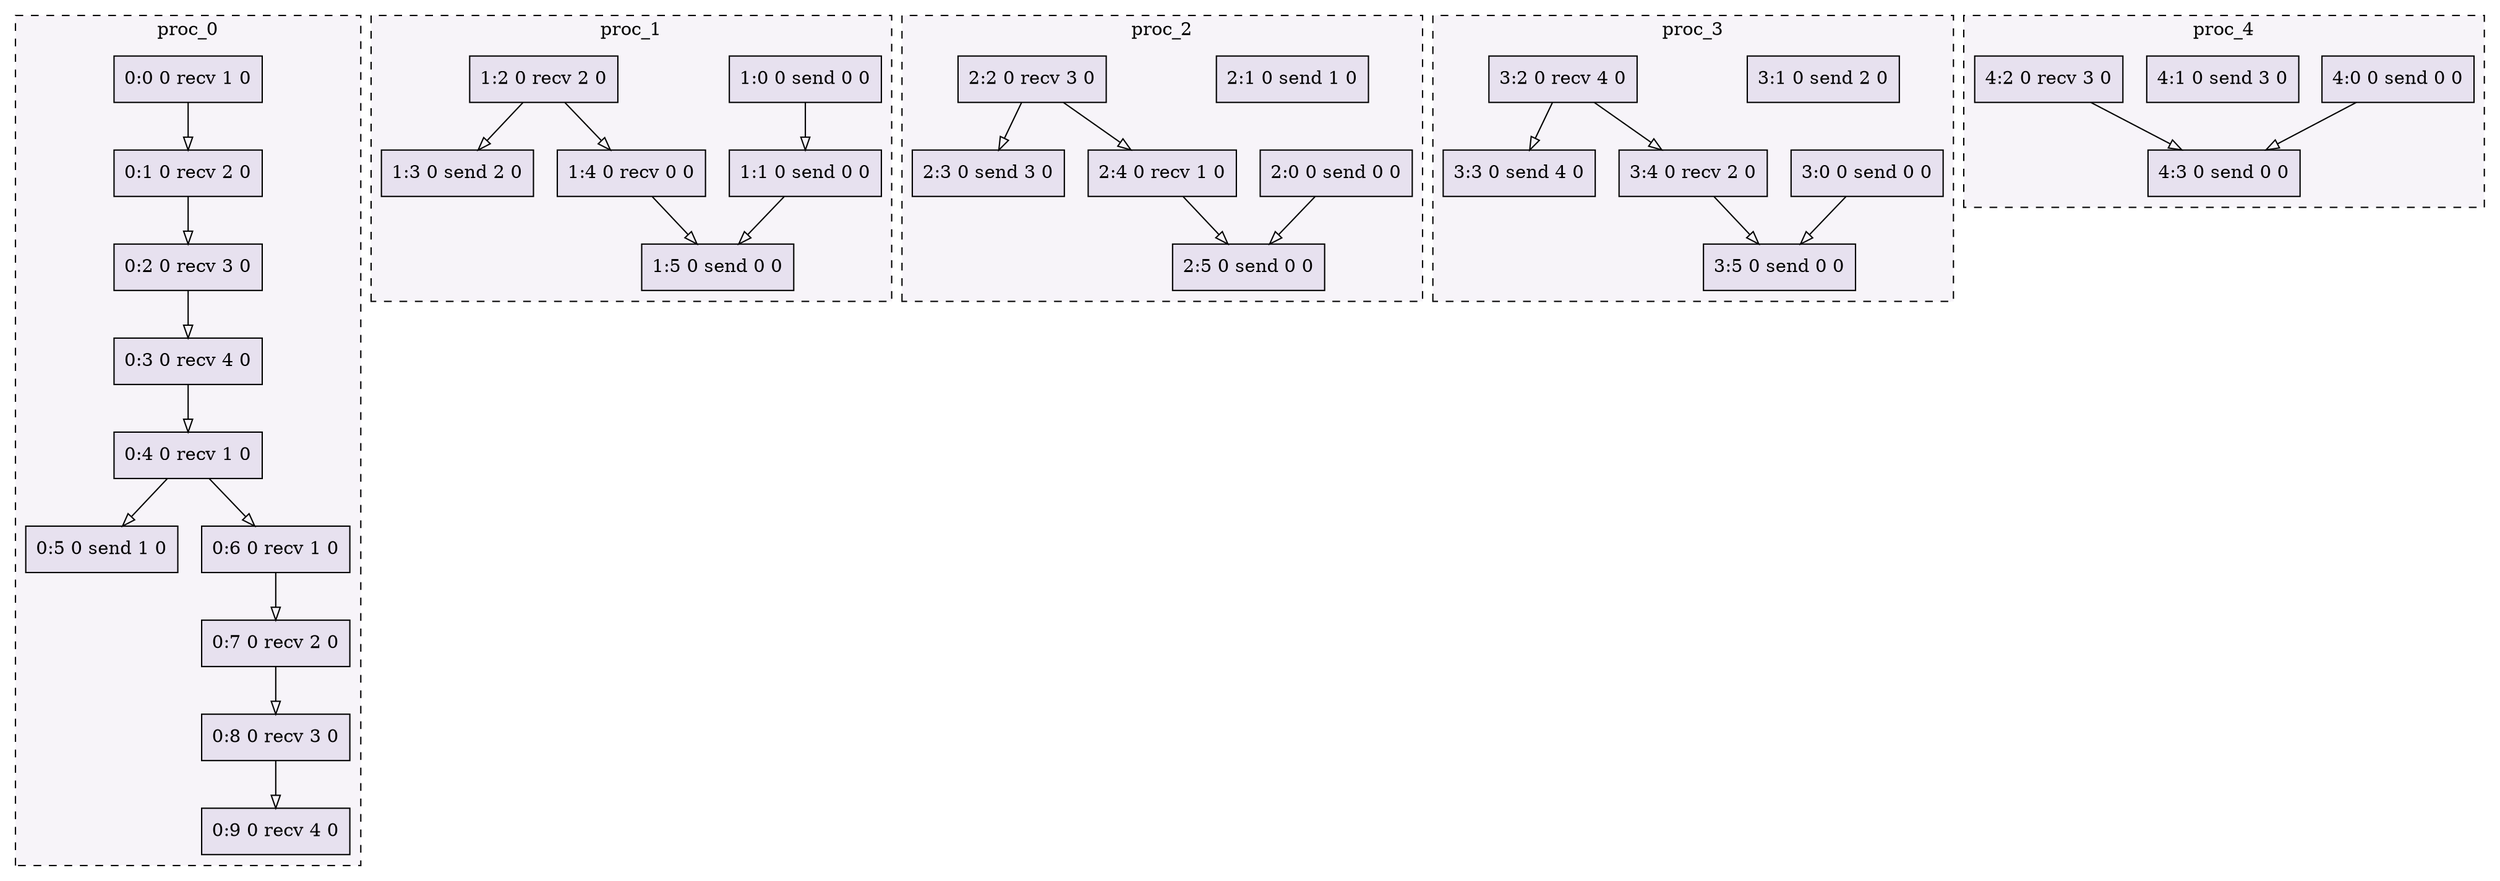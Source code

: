 digraph{node[shape=record style=filled colorscheme=purd9 fillcolor=2];subgraph cluster0{style=dashed;colorscheme=purd9;bgcolor=1;edge[arrowhead=empty];label=proc_0;0[label="0:0 0 recv 1 0"];1[label="0:1 0 recv 2 0"];2[label="0:2 0 recv 3 0"];3[label="0:3 0 recv 4 0"];4[label="0:4 0 recv 1 0"];5[label="0:5 0 send 1 0"];6[label="0:6 0 recv 1 0"];7[label="0:7 0 recv 2 0"];8[label="0:8 0 recv 3 0"];9[label="0:9 0 recv 4 0"];0->1;1->2;2->3;3->4;4->5;4->6;6->7;7->8;8->9;}subgraph cluster1{style=dashed;colorscheme=purd9;bgcolor=1;edge[arrowhead=empty];label=proc_1;10[label="1:0 0 send 0 0"];11[label="1:1 0 send 0 0"];12[label="1:2 0 recv 2 0"];13[label="1:3 0 send 2 0"];14[label="1:4 0 recv 0 0"];15[label="1:5 0 send 0 0"];10->11;12->13;12->14;14->15;11->15;}subgraph cluster2{style=dashed;colorscheme=purd9;bgcolor=1;edge[arrowhead=empty];label=proc_2;16[label="2:0 0 send 0 0"];17[label="2:1 0 send 1 0"];18[label="2:2 0 recv 3 0"];19[label="2:3 0 send 3 0"];20[label="2:4 0 recv 1 0"];21[label="2:5 0 send 0 0"];18->19;18->20;20->21;16->21;}subgraph cluster3{style=dashed;colorscheme=purd9;bgcolor=1;edge[arrowhead=empty];label=proc_3;22[label="3:0 0 send 0 0"];23[label="3:1 0 send 2 0"];24[label="3:2 0 recv 4 0"];25[label="3:3 0 send 4 0"];26[label="3:4 0 recv 2 0"];27[label="3:5 0 send 0 0"];24->25;24->26;26->27;22->27;}subgraph cluster4{style=dashed;colorscheme=purd9;bgcolor=1;edge[arrowhead=empty];label=proc_4;28[label="4:0 0 send 0 0"];29[label="4:1 0 send 3 0"];30[label="4:2 0 recv 3 0"];31[label="4:3 0 send 0 0"];30->31;28->31;}}
